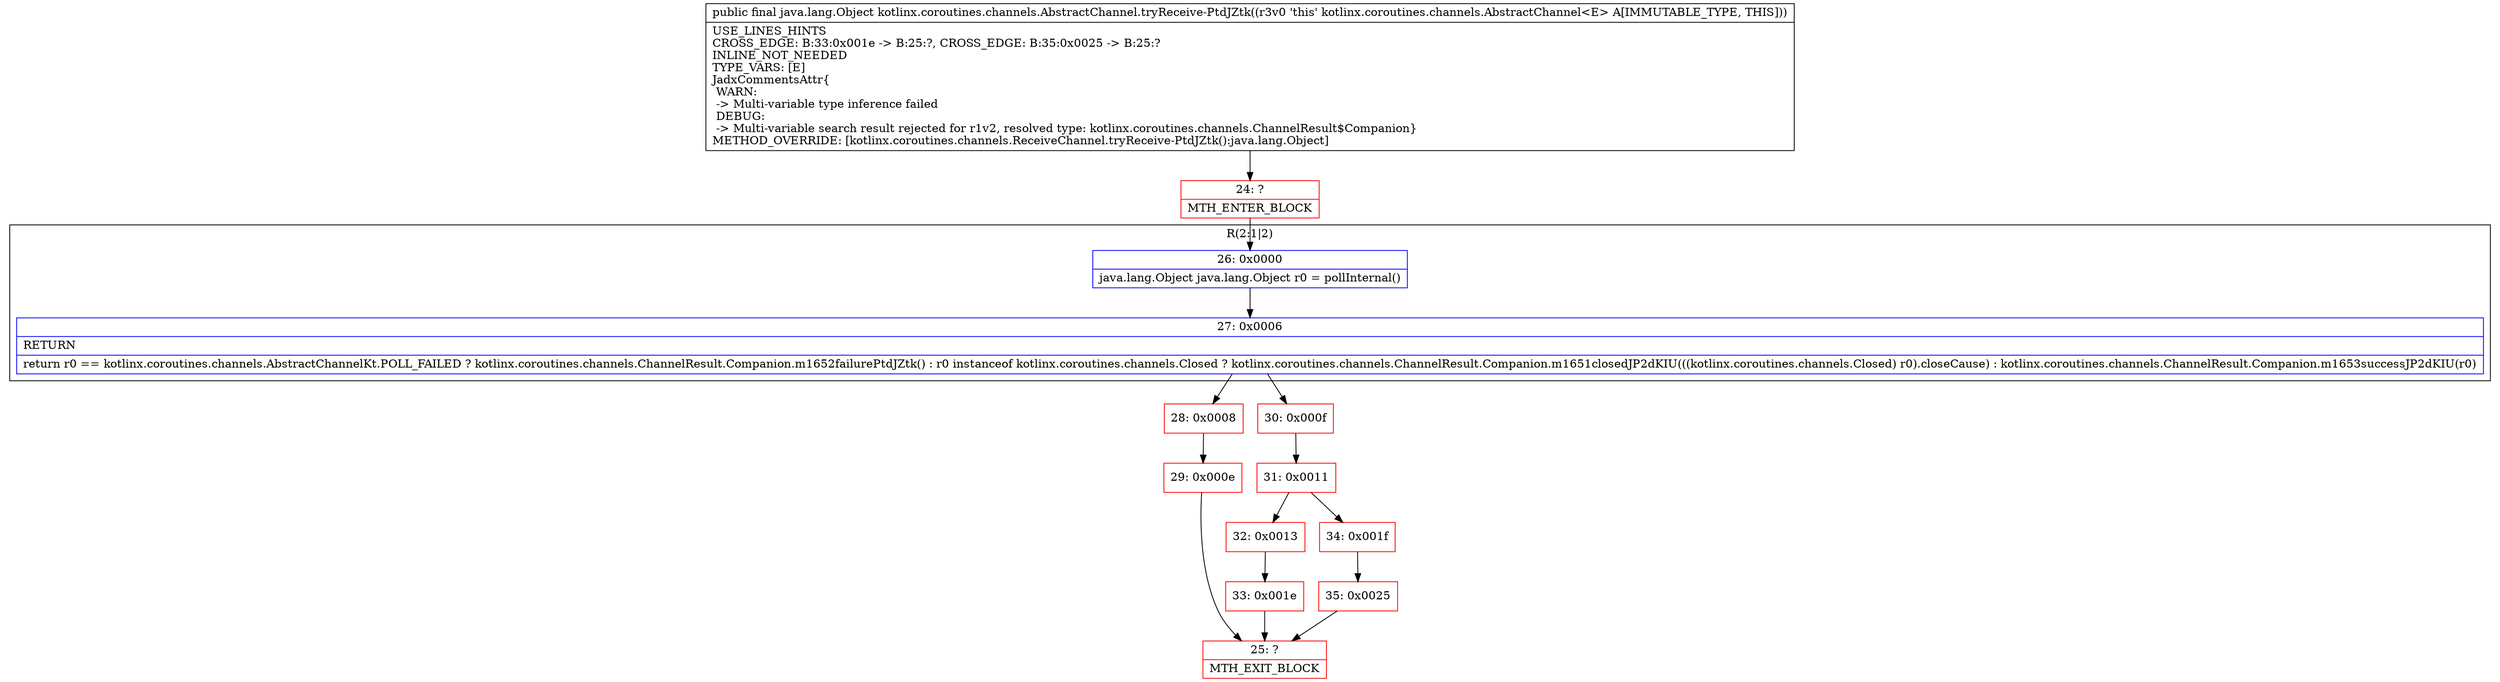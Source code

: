 digraph "CFG forkotlinx.coroutines.channels.AbstractChannel.tryReceive\-PtdJZtk()Ljava\/lang\/Object;" {
subgraph cluster_Region_515747780 {
label = "R(2:1|2)";
node [shape=record,color=blue];
Node_26 [shape=record,label="{26\:\ 0x0000|java.lang.Object java.lang.Object r0 = pollInternal()\l}"];
Node_27 [shape=record,label="{27\:\ 0x0006|RETURN\l|return r0 == kotlinx.coroutines.channels.AbstractChannelKt.POLL_FAILED ? kotlinx.coroutines.channels.ChannelResult.Companion.m1652failurePtdJZtk() : r0 instanceof kotlinx.coroutines.channels.Closed ? kotlinx.coroutines.channels.ChannelResult.Companion.m1651closedJP2dKIU(((kotlinx.coroutines.channels.Closed) r0).closeCause) : kotlinx.coroutines.channels.ChannelResult.Companion.m1653successJP2dKIU(r0)\l}"];
}
Node_24 [shape=record,color=red,label="{24\:\ ?|MTH_ENTER_BLOCK\l}"];
Node_28 [shape=record,color=red,label="{28\:\ 0x0008}"];
Node_29 [shape=record,color=red,label="{29\:\ 0x000e}"];
Node_25 [shape=record,color=red,label="{25\:\ ?|MTH_EXIT_BLOCK\l}"];
Node_30 [shape=record,color=red,label="{30\:\ 0x000f}"];
Node_31 [shape=record,color=red,label="{31\:\ 0x0011}"];
Node_32 [shape=record,color=red,label="{32\:\ 0x0013}"];
Node_33 [shape=record,color=red,label="{33\:\ 0x001e}"];
Node_34 [shape=record,color=red,label="{34\:\ 0x001f}"];
Node_35 [shape=record,color=red,label="{35\:\ 0x0025}"];
MethodNode[shape=record,label="{public final java.lang.Object kotlinx.coroutines.channels.AbstractChannel.tryReceive\-PtdJZtk((r3v0 'this' kotlinx.coroutines.channels.AbstractChannel\<E\> A[IMMUTABLE_TYPE, THIS]))  | USE_LINES_HINTS\lCROSS_EDGE: B:33:0x001e \-\> B:25:?, CROSS_EDGE: B:35:0x0025 \-\> B:25:?\lINLINE_NOT_NEEDED\lTYPE_VARS: [E]\lJadxCommentsAttr\{\l WARN: \l \-\> Multi\-variable type inference failed\l DEBUG: \l \-\> Multi\-variable search result rejected for r1v2, resolved type: kotlinx.coroutines.channels.ChannelResult$Companion\}\lMETHOD_OVERRIDE: [kotlinx.coroutines.channels.ReceiveChannel.tryReceive\-PtdJZtk():java.lang.Object]\l}"];
MethodNode -> Node_24;Node_26 -> Node_27;
Node_27 -> Node_28;
Node_27 -> Node_30;
Node_24 -> Node_26;
Node_28 -> Node_29;
Node_29 -> Node_25;
Node_30 -> Node_31;
Node_31 -> Node_32;
Node_31 -> Node_34;
Node_32 -> Node_33;
Node_33 -> Node_25;
Node_34 -> Node_35;
Node_35 -> Node_25;
}


